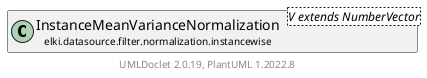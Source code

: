 @startuml
    remove .*\.(Instance|Par|Parameterizer|Factory)$
    set namespaceSeparator none
    hide empty fields
    hide empty methods

    class "<size:14>InstanceMeanVarianceNormalization.Par\n<size:10>elki.datasource.filter.normalization.instancewise" as elki.datasource.filter.normalization.instancewise.InstanceMeanVarianceNormalization.Par<V extends NumberVector> [[InstanceMeanVarianceNormalization.Par.html]] {
        +make(): InstanceMeanVarianceNormalization<V extends NumberVector>
    }

    interface "<size:14>Parameterizer\n<size:10>elki.utilities.optionhandling" as elki.utilities.optionhandling.Parameterizer [[../../../../utilities/optionhandling/Parameterizer.html]] {
        {abstract} +make(): Object
    }
    class "<size:14>InstanceMeanVarianceNormalization\n<size:10>elki.datasource.filter.normalization.instancewise" as elki.datasource.filter.normalization.instancewise.InstanceMeanVarianceNormalization<V extends NumberVector> [[InstanceMeanVarianceNormalization.html]]

    elki.utilities.optionhandling.Parameterizer <|.. elki.datasource.filter.normalization.instancewise.InstanceMeanVarianceNormalization.Par
    elki.datasource.filter.normalization.instancewise.InstanceMeanVarianceNormalization +-- elki.datasource.filter.normalization.instancewise.InstanceMeanVarianceNormalization.Par

    center footer UMLDoclet 2.0.19, PlantUML 1.2022.8
@enduml
